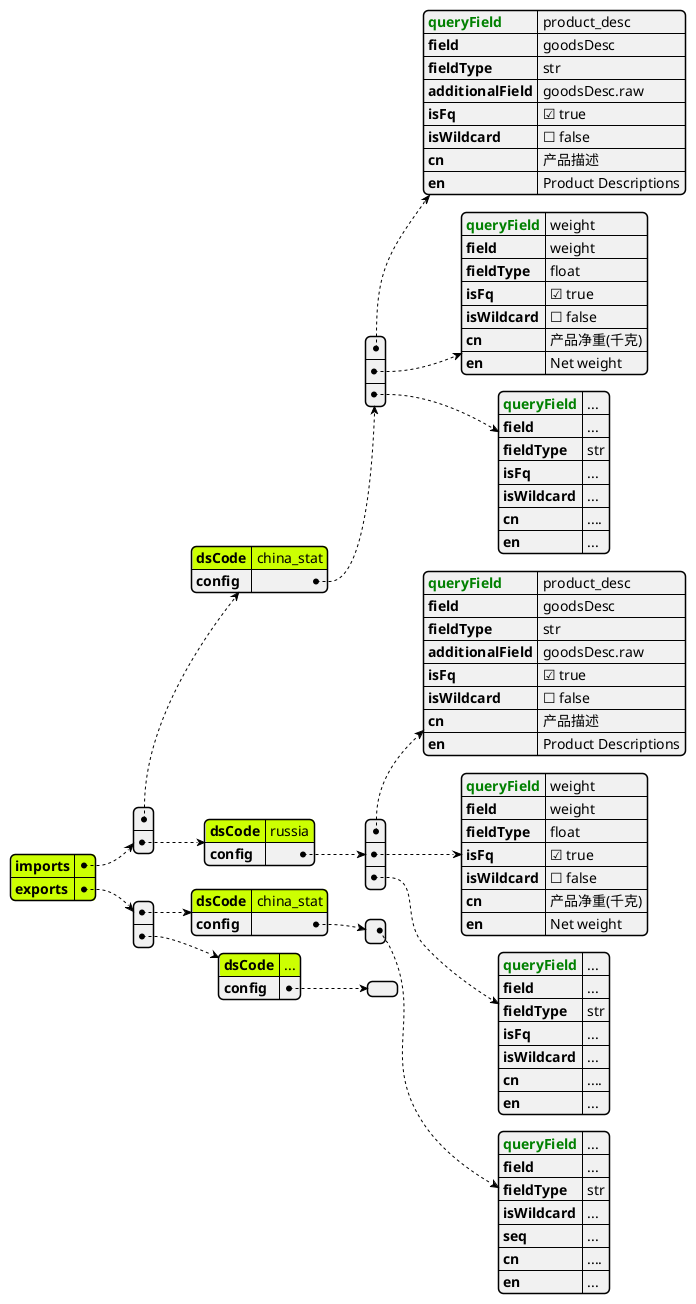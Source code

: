 @startjson
#highlight "imports"
#highlight "imports" / "0" / "dsCode"
#highlight "imports" / "1" / "dsCode"
#highlight "imports" / "2" / "dsCode"
#highlight "exports"
#highlight "exports" / "0" / "dsCode" 
#highlight "exports" / "1" / "dsCode" 
' #highlight "address" / "city"
' #highlight "phoneNumbers" / "0" / "number"
{
    "imports": [
        {
            "dsCode": "china_stat",
            "config": [
                {
                    "<color:green><b>queryField": "product_desc",
                    "field": "goodsDesc",
                    "fieldType": "str",
                    "additionalField": "goodsDesc.raw",
                    "isFq": true,
                    "isWildcard": false,
                    "cn": "产品描述",
                    "en": "Product Descriptions"
                },
                {
                    "<color:green><b>queryField": "weight",
                    "field": "weight",
                    "fieldType": "float",
                    "isFq": true,
                    "isWildcard": false,
                    "cn": "产品净重(千克)",
                    "en": "Net weight"
                },
                {
                    "<color:green><b>queryField": "...",
                    "field": "...",
                    "fieldType": "str",
                    "isFq": "...",
                    "isWildcard": "...",
                    "cn": "....",
                    "en": "..."
                }
            ]
        },
        {
            "dsCode": "russia",
            "config": [
                {
                    "<color:green><b>queryField": "product_desc",
                    "field": "goodsDesc",
                    "fieldType": "str",
                    "additionalField": "goodsDesc.raw",
                    "isFq": true,
                    "isWildcard": false,
                    "cn": "产品描述",
                    "en": "Product Descriptions"
                },
                {
                    "<color:green><b>queryField": "weight",
                    "field": "weight",
                    "fieldType": "float",
                    "isFq": true,
                    "isWildcard": false,
                    "cn": "产品净重(千克)",
                    "en": "Net weight"
                },
                {
                    "<color:green><b>queryField": "...",
                    "field": "...",
                    "fieldType": "str",
                    "isFq": "...",
                    "isWildcard": "...",
                    "cn": "....",
                    "en": "..."
                }
            ]
        }
    ],
    "exports": [
        {
            "dsCode": "china_stat",
            "config": [
                {
                    "<color:green><b>queryField": "...",
                    "field": "...",
                    "fieldType": "str",
                    "isWildcard": "...",
                    "seq": "...",
                    "cn": "....",
                    "en": "..."
                }
            ]
        },
        {
            "dsCode": "...",
            "config":[] }
    ]
}
@endjson